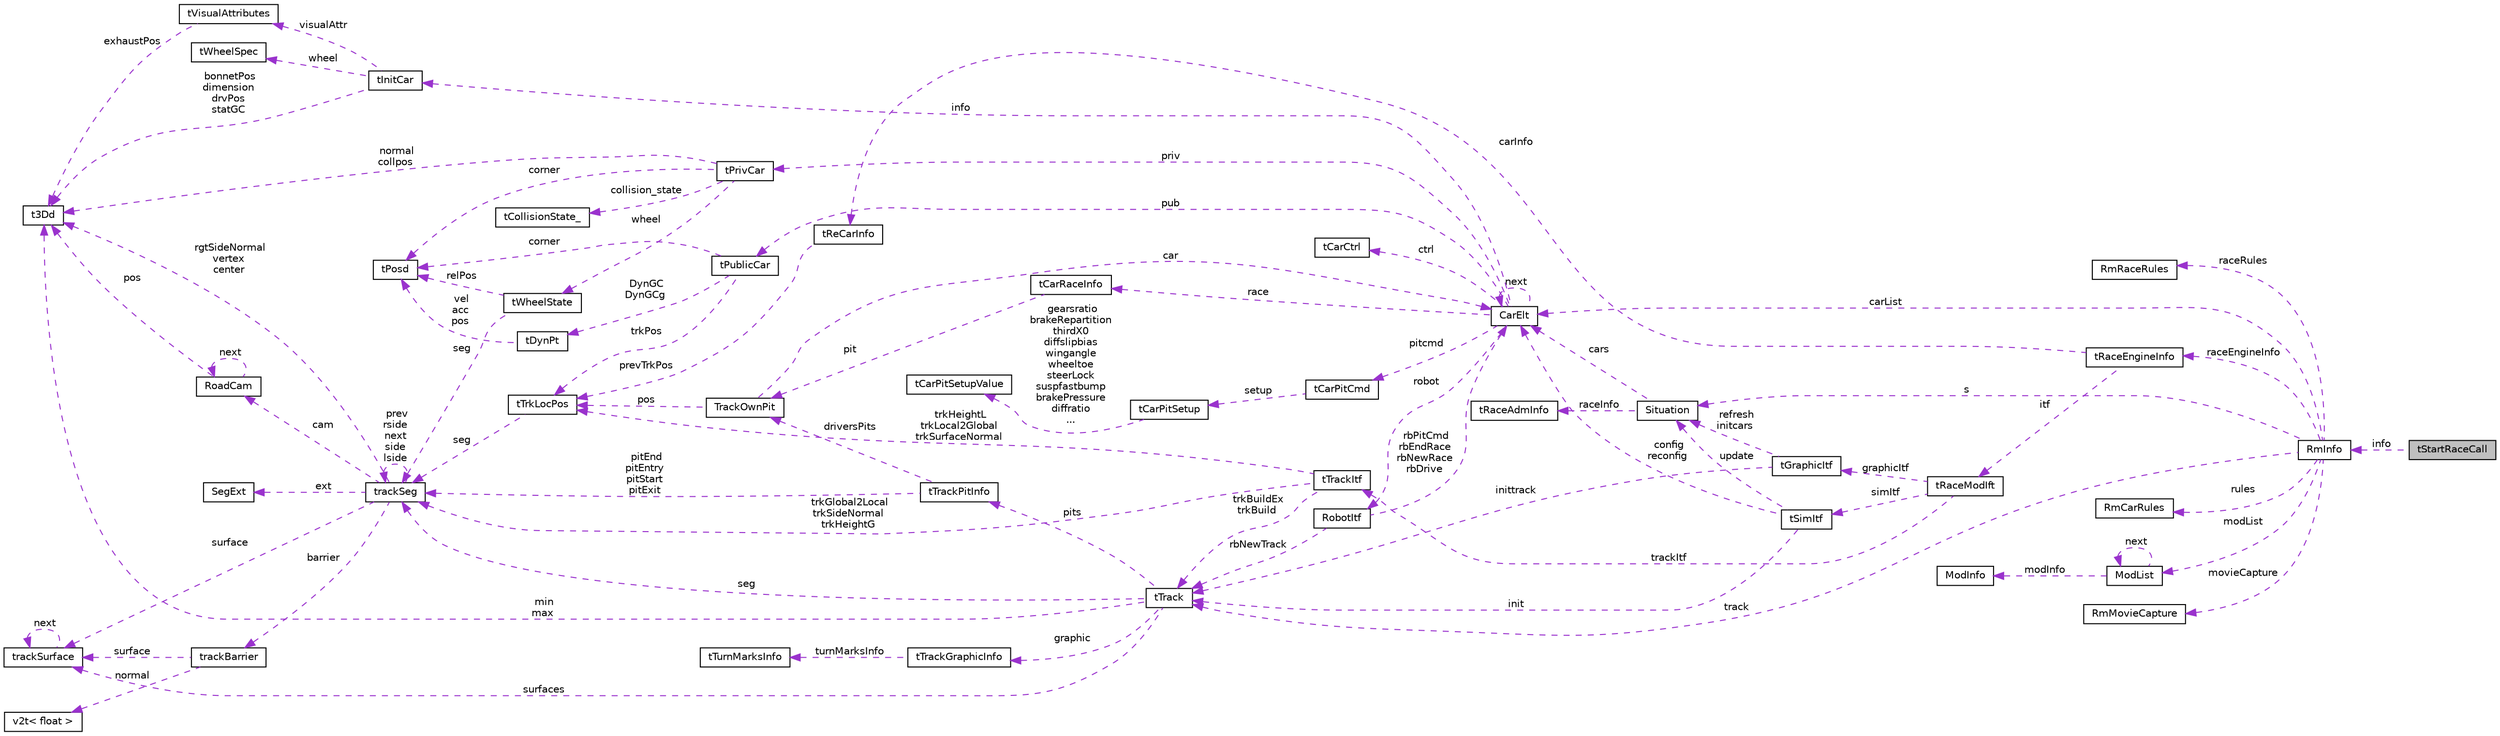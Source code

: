 digraph "tStartRaceCall"
{
  edge [fontname="Helvetica",fontsize="10",labelfontname="Helvetica",labelfontsize="10"];
  node [fontname="Helvetica",fontsize="10",shape=record];
  rankdir="LR";
  Node1 [label="tStartRaceCall",height=0.2,width=0.4,color="black", fillcolor="grey75", style="filled", fontcolor="black"];
  Node2 -> Node1 [dir="back",color="darkorchid3",fontsize="10",style="dashed",label=" info" ,fontname="Helvetica"];
  Node2 [label="RmInfo",height=0.2,width=0.4,color="black", fillcolor="white", style="filled",URL="$struct_rm_info.html",tooltip="Race Manager General Info. "];
  Node3 -> Node2 [dir="back",color="darkorchid3",fontsize="10",style="dashed",label=" raceRules" ,fontname="Helvetica"];
  Node3 [label="RmRaceRules",height=0.2,width=0.4,color="black", fillcolor="white", style="filled",URL="$struct_rm_race_rules.html"];
  Node4 -> Node2 [dir="back",color="darkorchid3",fontsize="10",style="dashed",label=" raceEngineInfo" ,fontname="Helvetica"];
  Node4 [label="tRaceEngineInfo",height=0.2,width=0.4,color="black", fillcolor="white", style="filled",URL="$structt_race_engine_info.html",tooltip="Race Engine Information. "];
  Node5 -> Node4 [dir="back",color="darkorchid3",fontsize="10",style="dashed",label=" carInfo" ,fontname="Helvetica"];
  Node5 [label="tReCarInfo",height=0.2,width=0.4,color="black", fillcolor="white", style="filled",URL="$structt_re_car_info.html",tooltip="Race Engine Car Information about the race. "];
  Node6 -> Node5 [dir="back",color="darkorchid3",fontsize="10",style="dashed",label=" prevTrkPos" ,fontname="Helvetica"];
  Node6 [label="tTrkLocPos",height=0.2,width=0.4,color="black", fillcolor="white", style="filled",URL="$structt_trk_loc_pos.html",tooltip="Location on the track in local coordinates. "];
  Node7 -> Node6 [dir="back",color="darkorchid3",fontsize="10",style="dashed",label=" seg" ,fontname="Helvetica"];
  Node7 [label="trackSeg",height=0.2,width=0.4,color="black", fillcolor="white", style="filled",URL="$structtrack_seg.html",tooltip="Track segment (tTrackSeg) The segments can be straights (type TR_STR): (the track goes from the right..."];
  Node8 -> Node7 [dir="back",color="darkorchid3",fontsize="10",style="dashed",label=" rgtSideNormal\nvertex\ncenter" ,fontname="Helvetica"];
  Node8 [label="t3Dd",height=0.2,width=0.4,color="black", fillcolor="white", style="filled",URL="$structt3_dd.html",tooltip="3D point. "];
  Node9 -> Node7 [dir="back",color="darkorchid3",fontsize="10",style="dashed",label=" barrier" ,fontname="Helvetica"];
  Node9 [label="trackBarrier",height=0.2,width=0.4,color="black", fillcolor="white", style="filled",URL="$structtrack_barrier.html",tooltip="Barrier. "];
  Node10 -> Node9 [dir="back",color="darkorchid3",fontsize="10",style="dashed",label=" surface" ,fontname="Helvetica"];
  Node10 [label="trackSurface",height=0.2,width=0.4,color="black", fillcolor="white", style="filled",URL="$structtrack_surface.html",tooltip="Surface. "];
  Node10 -> Node10 [dir="back",color="darkorchid3",fontsize="10",style="dashed",label=" next" ,fontname="Helvetica"];
  Node11 -> Node9 [dir="back",color="darkorchid3",fontsize="10",style="dashed",label=" normal" ,fontname="Helvetica"];
  Node11 [label="v2t\< float \>",height=0.2,width=0.4,color="black", fillcolor="white", style="filled",URL="$classv2t.html"];
  Node10 -> Node7 [dir="back",color="darkorchid3",fontsize="10",style="dashed",label=" surface" ,fontname="Helvetica"];
  Node12 -> Node7 [dir="back",color="darkorchid3",fontsize="10",style="dashed",label=" cam" ,fontname="Helvetica"];
  Node12 [label="RoadCam",height=0.2,width=0.4,color="black", fillcolor="white", style="filled",URL="$struct_road_cam.html",tooltip="road camera "];
  Node8 -> Node12 [dir="back",color="darkorchid3",fontsize="10",style="dashed",label=" pos" ,fontname="Helvetica"];
  Node12 -> Node12 [dir="back",color="darkorchid3",fontsize="10",style="dashed",label=" next" ,fontname="Helvetica"];
  Node13 -> Node7 [dir="back",color="darkorchid3",fontsize="10",style="dashed",label=" ext" ,fontname="Helvetica"];
  Node13 [label="SegExt",height=0.2,width=0.4,color="black", fillcolor="white", style="filled",URL="$struct_seg_ext.html",tooltip="Extended track segment. "];
  Node7 -> Node7 [dir="back",color="darkorchid3",fontsize="10",style="dashed",label=" prev\nrside\nnext\nside\nlside" ,fontname="Helvetica"];
  Node14 -> Node4 [dir="back",color="darkorchid3",fontsize="10",style="dashed",label=" itf" ,fontname="Helvetica"];
  Node14 [label="tRaceModIft",height=0.2,width=0.4,color="black", fillcolor="white", style="filled",URL="$structt_race_mod_ift.html",tooltip="Race Engine. "];
  Node15 -> Node14 [dir="back",color="darkorchid3",fontsize="10",style="dashed",label=" graphicItf" ,fontname="Helvetica"];
  Node15 [label="tGraphicItf",height=0.2,width=0.4,color="black", fillcolor="white", style="filled",URL="$structt_graphic_itf.html",tooltip="Interface Structure for Graphic Renering Module. "];
  Node16 -> Node15 [dir="back",color="darkorchid3",fontsize="10",style="dashed",label=" refresh\ninitcars" ,fontname="Helvetica"];
  Node16 [label="Situation",height=0.2,width=0.4,color="black", fillcolor="white", style="filled",URL="$struct_situation.html",tooltip="cars situation used to inform the GUI and the drivers "];
  Node17 -> Node16 [dir="back",color="darkorchid3",fontsize="10",style="dashed",label=" raceInfo" ,fontname="Helvetica"];
  Node17 [label="tRaceAdmInfo",height=0.2,width=0.4,color="black", fillcolor="white", style="filled",URL="$structt_race_adm_info.html",tooltip="General info on current race. "];
  Node18 -> Node16 [dir="back",color="darkorchid3",fontsize="10",style="dashed",label=" cars" ,fontname="Helvetica"];
  Node18 [label="CarElt",height=0.2,width=0.4,color="black", fillcolor="white", style="filled",URL="$struct_car_elt.html",tooltip="Car structure (tCarElt). "];
  Node19 -> Node18 [dir="back",color="darkorchid3",fontsize="10",style="dashed",label=" robot" ,fontname="Helvetica"];
  Node19 [label="RobotItf",height=0.2,width=0.4,color="black", fillcolor="white", style="filled",URL="$struct_robot_itf.html",tooltip="Interface Structure for Robots. "];
  Node18 -> Node19 [dir="back",color="darkorchid3",fontsize="10",style="dashed",label=" rbPitCmd\nrbEndRace\nrbNewRace\nrbDrive" ,fontname="Helvetica"];
  Node20 -> Node19 [dir="back",color="darkorchid3",fontsize="10",style="dashed",label=" rbNewTrack" ,fontname="Helvetica"];
  Node20 [label="tTrack",height=0.2,width=0.4,color="black", fillcolor="white", style="filled",URL="$structt_track.html",tooltip="Track structure. "];
  Node8 -> Node20 [dir="back",color="darkorchid3",fontsize="10",style="dashed",label=" min\nmax" ,fontname="Helvetica"];
  Node10 -> Node20 [dir="back",color="darkorchid3",fontsize="10",style="dashed",label=" surfaces" ,fontname="Helvetica"];
  Node21 -> Node20 [dir="back",color="darkorchid3",fontsize="10",style="dashed",label=" pits" ,fontname="Helvetica"];
  Node21 [label="tTrackPitInfo",height=0.2,width=0.4,color="black", fillcolor="white", style="filled",URL="$structt_track_pit_info.html",tooltip="Pits Info Structure. "];
  Node22 -> Node21 [dir="back",color="darkorchid3",fontsize="10",style="dashed",label=" driversPits" ,fontname="Helvetica"];
  Node22 [label="TrackOwnPit",height=0.2,width=0.4,color="black", fillcolor="white", style="filled",URL="$struct_track_own_pit.html",tooltip="Driver&#39;s pit. "];
  Node6 -> Node22 [dir="back",color="darkorchid3",fontsize="10",style="dashed",label=" pos" ,fontname="Helvetica"];
  Node18 -> Node22 [dir="back",color="darkorchid3",fontsize="10",style="dashed",label=" car" ,fontname="Helvetica"];
  Node7 -> Node21 [dir="back",color="darkorchid3",fontsize="10",style="dashed",label=" pitEnd\npitEntry\npitStart\npitExit" ,fontname="Helvetica"];
  Node23 -> Node20 [dir="back",color="darkorchid3",fontsize="10",style="dashed",label=" graphic" ,fontname="Helvetica"];
  Node23 [label="tTrackGraphicInfo",height=0.2,width=0.4,color="black", fillcolor="white", style="filled",URL="$structt_track_graphic_info.html"];
  Node24 -> Node23 [dir="back",color="darkorchid3",fontsize="10",style="dashed",label=" turnMarksInfo" ,fontname="Helvetica"];
  Node24 [label="tTurnMarksInfo",height=0.2,width=0.4,color="black", fillcolor="white", style="filled",URL="$structt_turn_marks_info.html"];
  Node7 -> Node20 [dir="back",color="darkorchid3",fontsize="10",style="dashed",label=" seg" ,fontname="Helvetica"];
  Node25 -> Node18 [dir="back",color="darkorchid3",fontsize="10",style="dashed",label=" pitcmd" ,fontname="Helvetica"];
  Node25 [label="tCarPitCmd",height=0.2,width=0.4,color="black", fillcolor="white", style="filled",URL="$structt_car_pit_cmd.html",tooltip="Command issued by the car during pit stop. "];
  Node26 -> Node25 [dir="back",color="darkorchid3",fontsize="10",style="dashed",label=" setup" ,fontname="Helvetica"];
  Node26 [label="tCarPitSetup",height=0.2,width=0.4,color="black", fillcolor="white", style="filled",URL="$structt_car_pit_setup.html"];
  Node27 -> Node26 [dir="back",color="darkorchid3",fontsize="10",style="dashed",label=" gearsratio\nbrakeRepartition\nthirdX0\ndiffslipbias\nwingangle\nwheeltoe\nsteerLock\nsuspfastbump\nbrakePressure\ndiffratio\n..." ,fontname="Helvetica"];
  Node27 [label="tCarPitSetupValue",height=0.2,width=0.4,color="black", fillcolor="white", style="filled",URL="$structt_car_pit_setup_value.html"];
  Node28 -> Node18 [dir="back",color="darkorchid3",fontsize="10",style="dashed",label=" info" ,fontname="Helvetica"];
  Node28 [label="tInitCar",height=0.2,width=0.4,color="black", fillcolor="white", style="filled",URL="$structt_init_car.html",tooltip="Static Public info. "];
  Node8 -> Node28 [dir="back",color="darkorchid3",fontsize="10",style="dashed",label=" bonnetPos\ndimension\ndrvPos\nstatGC" ,fontname="Helvetica"];
  Node29 -> Node28 [dir="back",color="darkorchid3",fontsize="10",style="dashed",label=" visualAttr" ,fontname="Helvetica"];
  Node29 [label="tVisualAttributes",height=0.2,width=0.4,color="black", fillcolor="white", style="filled",URL="$structt_visual_attributes.html",tooltip="Static visual attributes. "];
  Node8 -> Node29 [dir="back",color="darkorchid3",fontsize="10",style="dashed",label=" exhaustPos" ,fontname="Helvetica"];
  Node30 -> Node28 [dir="back",color="darkorchid3",fontsize="10",style="dashed",label=" wheel" ,fontname="Helvetica"];
  Node30 [label="tWheelSpec",height=0.2,width=0.4,color="black", fillcolor="white", style="filled",URL="$structt_wheel_spec.html",tooltip="Wheels Specifications. "];
  Node31 -> Node18 [dir="back",color="darkorchid3",fontsize="10",style="dashed",label=" priv" ,fontname="Helvetica"];
  Node31 [label="tPrivCar",height=0.2,width=0.4,color="black", fillcolor="white", style="filled",URL="$structt_priv_car.html",tooltip="Data known only by the driver. "];
  Node8 -> Node31 [dir="back",color="darkorchid3",fontsize="10",style="dashed",label=" normal\ncollpos" ,fontname="Helvetica"];
  Node32 -> Node31 [dir="back",color="darkorchid3",fontsize="10",style="dashed",label=" collision_state" ,fontname="Helvetica"];
  Node32 [label="tCollisionState_",height=0.2,width=0.4,color="black", fillcolor="white", style="filled",URL="$structt_collision_state__.html"];
  Node33 -> Node31 [dir="back",color="darkorchid3",fontsize="10",style="dashed",label=" wheel" ,fontname="Helvetica"];
  Node33 [label="tWheelState",height=0.2,width=0.4,color="black", fillcolor="white", style="filled",URL="$structt_wheel_state.html",tooltip="Dynamic wheel information. "];
  Node34 -> Node33 [dir="back",color="darkorchid3",fontsize="10",style="dashed",label=" relPos" ,fontname="Helvetica"];
  Node34 [label="tPosd",height=0.2,width=0.4,color="black", fillcolor="white", style="filled",URL="$structt_posd.html",tooltip="6 DOF position. "];
  Node7 -> Node33 [dir="back",color="darkorchid3",fontsize="10",style="dashed",label=" seg" ,fontname="Helvetica"];
  Node34 -> Node31 [dir="back",color="darkorchid3",fontsize="10",style="dashed",label=" corner" ,fontname="Helvetica"];
  Node35 -> Node18 [dir="back",color="darkorchid3",fontsize="10",style="dashed",label=" ctrl" ,fontname="Helvetica"];
  Node35 [label="tCarCtrl",height=0.2,width=0.4,color="black", fillcolor="white", style="filled",URL="$structt_car_ctrl.html",tooltip="Info returned by driver during the race. "];
  Node36 -> Node18 [dir="back",color="darkorchid3",fontsize="10",style="dashed",label=" race" ,fontname="Helvetica"];
  Node36 [label="tCarRaceInfo",height=0.2,width=0.4,color="black", fillcolor="white", style="filled",URL="$structt_car_race_info.html",tooltip="Race Administrative info. "];
  Node22 -> Node36 [dir="back",color="darkorchid3",fontsize="10",style="dashed",label=" pit" ,fontname="Helvetica"];
  Node18 -> Node18 [dir="back",color="darkorchid3",fontsize="10",style="dashed",label=" next" ,fontname="Helvetica"];
  Node37 -> Node18 [dir="back",color="darkorchid3",fontsize="10",style="dashed",label=" pub" ,fontname="Helvetica"];
  Node37 [label="tPublicCar",height=0.2,width=0.4,color="black", fillcolor="white", style="filled",URL="$structt_public_car.html",tooltip="Public info on the cars. "];
  Node6 -> Node37 [dir="back",color="darkorchid3",fontsize="10",style="dashed",label=" trkPos" ,fontname="Helvetica"];
  Node38 -> Node37 [dir="back",color="darkorchid3",fontsize="10",style="dashed",label=" DynGC\nDynGCg" ,fontname="Helvetica"];
  Node38 [label="tDynPt",height=0.2,width=0.4,color="black", fillcolor="white", style="filled",URL="$structt_dyn_pt.html",tooltip="Dynamic point structure. "];
  Node34 -> Node38 [dir="back",color="darkorchid3",fontsize="10",style="dashed",label=" vel\nacc\npos" ,fontname="Helvetica"];
  Node34 -> Node37 [dir="back",color="darkorchid3",fontsize="10",style="dashed",label=" corner" ,fontname="Helvetica"];
  Node20 -> Node15 [dir="back",color="darkorchid3",fontsize="10",style="dashed",label=" inittrack" ,fontname="Helvetica"];
  Node39 -> Node14 [dir="back",color="darkorchid3",fontsize="10",style="dashed",label=" simItf" ,fontname="Helvetica"];
  Node39 [label="tSimItf",height=0.2,width=0.4,color="black", fillcolor="white", style="filled",URL="$structt_sim_itf.html",tooltip="Interface Structure for Simulation. "];
  Node16 -> Node39 [dir="back",color="darkorchid3",fontsize="10",style="dashed",label=" update" ,fontname="Helvetica"];
  Node18 -> Node39 [dir="back",color="darkorchid3",fontsize="10",style="dashed",label=" config\nreconfig" ,fontname="Helvetica"];
  Node20 -> Node39 [dir="back",color="darkorchid3",fontsize="10",style="dashed",label=" init" ,fontname="Helvetica"];
  Node40 -> Node14 [dir="back",color="darkorchid3",fontsize="10",style="dashed",label=" trackItf" ,fontname="Helvetica"];
  Node40 [label="tTrackItf",height=0.2,width=0.4,color="black", fillcolor="white", style="filled",URL="$structt_track_itf.html",tooltip="Interface Structure for Track Loader. "];
  Node6 -> Node40 [dir="back",color="darkorchid3",fontsize="10",style="dashed",label=" trkHeightL\ntrkLocal2Global\ntrkSurfaceNormal" ,fontname="Helvetica"];
  Node20 -> Node40 [dir="back",color="darkorchid3",fontsize="10",style="dashed",label=" trkBuildEx\ntrkBuild" ,fontname="Helvetica"];
  Node7 -> Node40 [dir="back",color="darkorchid3",fontsize="10",style="dashed",label=" trkGlobal2Local\ntrkSideNormal\ntrkHeightG" ,fontname="Helvetica"];
  Node16 -> Node2 [dir="back",color="darkorchid3",fontsize="10",style="dashed",label=" s" ,fontname="Helvetica"];
  Node20 -> Node2 [dir="back",color="darkorchid3",fontsize="10",style="dashed",label=" track" ,fontname="Helvetica"];
  Node18 -> Node2 [dir="back",color="darkorchid3",fontsize="10",style="dashed",label=" carList" ,fontname="Helvetica"];
  Node41 -> Node2 [dir="back",color="darkorchid3",fontsize="10",style="dashed",label=" rules" ,fontname="Helvetica"];
  Node41 [label="RmCarRules",height=0.2,width=0.4,color="black", fillcolor="white", style="filled",URL="$struct_rm_car_rules.html"];
  Node42 -> Node2 [dir="back",color="darkorchid3",fontsize="10",style="dashed",label=" modList" ,fontname="Helvetica"];
  Node42 [label="ModList",height=0.2,width=0.4,color="black", fillcolor="white", style="filled",URL="$struct_mod_list.html",tooltip="list of module interfaces "];
  Node43 -> Node42 [dir="back",color="darkorchid3",fontsize="10",style="dashed",label=" modInfo" ,fontname="Helvetica"];
  Node43 [label="ModInfo",height=0.2,width=0.4,color="black", fillcolor="white", style="filled",URL="$struct_mod_info.html",tooltip="Module information structure. "];
  Node42 -> Node42 [dir="back",color="darkorchid3",fontsize="10",style="dashed",label=" next" ,fontname="Helvetica"];
  Node44 -> Node2 [dir="back",color="darkorchid3",fontsize="10",style="dashed",label=" movieCapture" ,fontname="Helvetica"];
  Node44 [label="RmMovieCapture",height=0.2,width=0.4,color="black", fillcolor="white", style="filled",URL="$struct_rm_movie_capture.html"];
}

